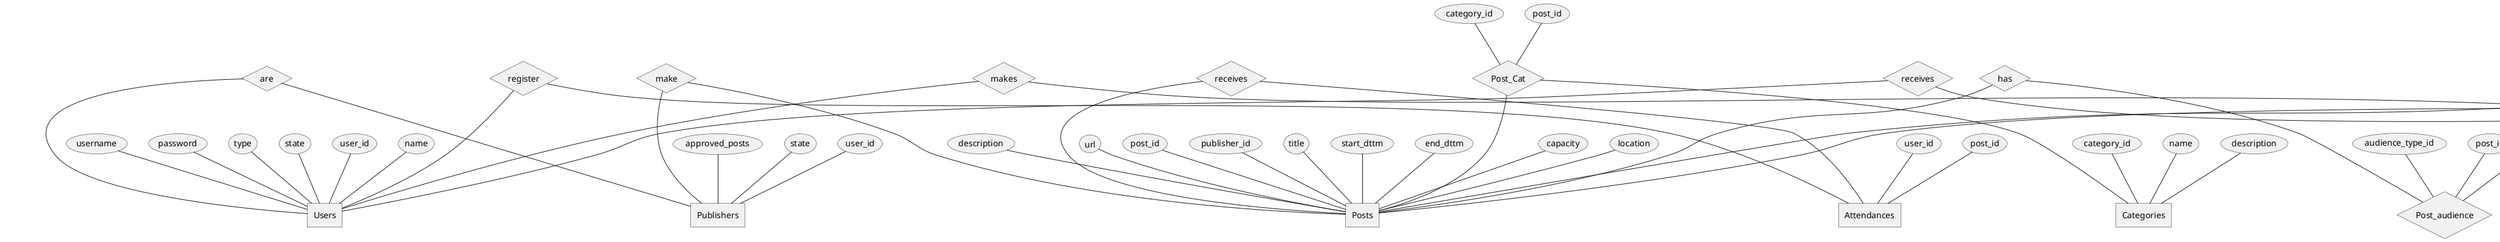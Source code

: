 @startchen peter_chen


entity "Users" as users {
    user_id     
    name 
    username 
    password 
    type 
    state
}

entity "Publishers" as publishers {
    user_id 
    approved_posts
    state
}

entity "Posts" as posts {
    post_id 
    publisher_id
    title 
    start_dttm 
    end_dttm 
    capacity 
    location 
    description 
    url 
}

entity "Categories" as cats {
    category_id
    name
    description
}

relationship "Post_Cat" as post_cat {
    category_id
    post_id 
}

entity "Audience_type" as audience_type {
    audience_type_id
    name
    description 
}

relationship "Post_audience" as post_audience {
    audience_type_id
    post_id
}

entity "Attendances" as attendances {
    user_id 
    post_id
}

entity "ReportType" as report_types {
    report_types_id
    name 
    description 
}

entity "Reports" as reports {
    user_id 
    post_id
    report_type
    comment
}


entity "NotifType" as notifTypes {
    notif_types_id 
    name 
    description 
}

entity "Notifications" as notifs {
    notification_id 
    user_id 
     post_id 
    title 
    type 
    description 
}


relationship "are" as publ_usr { 
}
publ_usr -- users
publ_usr -- publishers

relationship "make" as post_publ {
}
post_publ -- posts
post_publ -- publishers

relationship "has" as post_cat {
}
post_cat -- posts
post_cat -- cats

relationship "has" as pa_post {
}
pa_post -- post_audience
pa_post -- posts

relationship "has" as pa_at {
}
pa_at -- post_audience
pa_at -- audience_type

relationship "register" as usr_att {
}
usr_att -- users
usr_att -- attendances

relationship "receives" as post_att {
}
post_att -- posts
post_att -- attendances

relationship "is about" as post_rep {
}
post_rep -- posts
post_rep -- reports

relationship "makes" as usr_rep {
}
usr_rep -- users
usr_rep -- reports

relationship "has" as rep_rept {
}
rep_rept -- reports
rep_rept -- report_types

relationship "receives" as usr_not {
}
usr_not -- users
usr_not -- notifs

relationship "is about" as post_not {
}
post_not -- notifs
post_not -- posts

relationship "has" as not_nott {
}
not_nott -- notifs
not_nott -- notifTypes

@endchen
